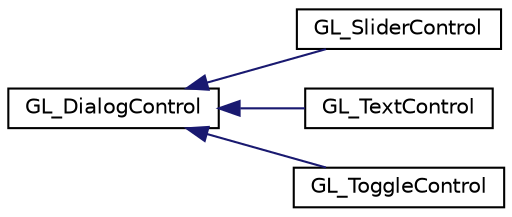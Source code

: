 digraph "Graphical Class Hierarchy"
{
  edge [fontname="Helvetica",fontsize="10",labelfontname="Helvetica",labelfontsize="10"];
  node [fontname="Helvetica",fontsize="10",shape=record];
  rankdir="LR";
  Node1 [label="GL_DialogControl",height=0.2,width=0.4,color="black", fillcolor="white", style="filled",URL="$class_g_l___dialog_control.html"];
  Node1 -> Node2 [dir="back",color="midnightblue",fontsize="10",style="solid",fontname="Helvetica"];
  Node2 [label="GL_SliderControl",height=0.2,width=0.4,color="black", fillcolor="white", style="filled",URL="$struct_g_l___slider_control.html"];
  Node1 -> Node3 [dir="back",color="midnightblue",fontsize="10",style="solid",fontname="Helvetica"];
  Node3 [label="GL_TextControl",height=0.2,width=0.4,color="black", fillcolor="white", style="filled",URL="$struct_g_l___text_control.html"];
  Node1 -> Node4 [dir="back",color="midnightblue",fontsize="10",style="solid",fontname="Helvetica"];
  Node4 [label="GL_ToggleControl",height=0.2,width=0.4,color="black", fillcolor="white", style="filled",URL="$struct_g_l___toggle_control.html"];
}
